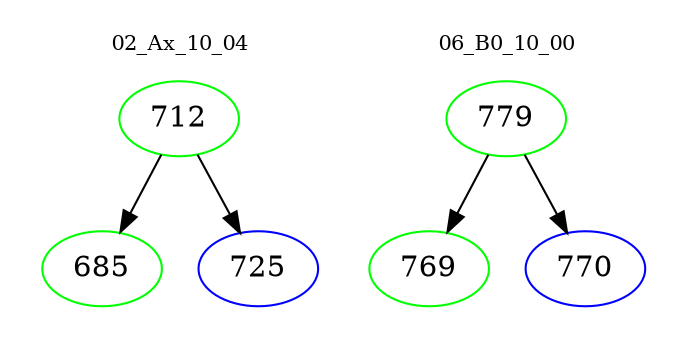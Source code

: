 digraph{
subgraph cluster_0 {
color = white
label = "02_Ax_10_04";
fontsize=10;
T0_712 [label="712", color="green"]
T0_712 -> T0_685 [color="black"]
T0_685 [label="685", color="green"]
T0_712 -> T0_725 [color="black"]
T0_725 [label="725", color="blue"]
}
subgraph cluster_1 {
color = white
label = "06_B0_10_00";
fontsize=10;
T1_779 [label="779", color="green"]
T1_779 -> T1_769 [color="black"]
T1_769 [label="769", color="green"]
T1_779 -> T1_770 [color="black"]
T1_770 [label="770", color="blue"]
}
}
